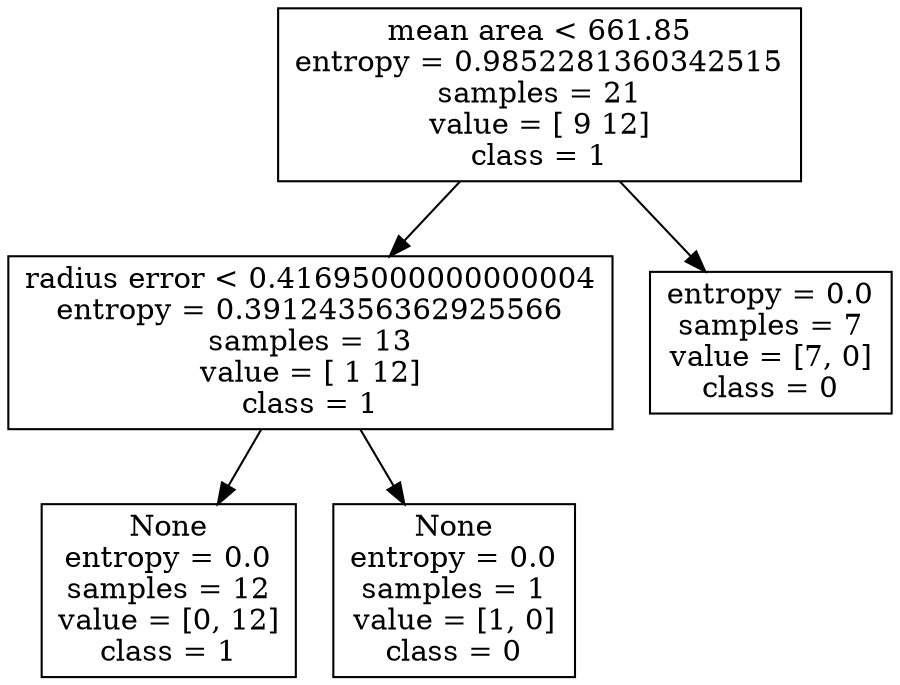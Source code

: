 digraph Tree {
node [shape=box] ;0[label="mean area < 661.85\nentropy = 0.9852281360342515\nsamples = 21\nvalue = [ 9 12]\nclass = 1"] ;
1[label="radius error < 0.41695000000000004\nentropy = 0.39124356362925566\nsamples = 13\nvalue = [ 1 12]\nclass = 1"] ;
0 -> 1 ;

2[label="None\nentropy = 0.0\nsamples = 12\nvalue = [0, 12]\nclass = 1"] ;
1 -> 2 ;

3[label="None\nentropy = 0.0\nsamples = 1\nvalue = [1, 0]\nclass = 0"] ;
1 -> 3 ;

4[label="entropy = 0.0\nsamples = 7\nvalue = [7, 0]\nclass = 0"] ;
0 -> 4 ;

}
